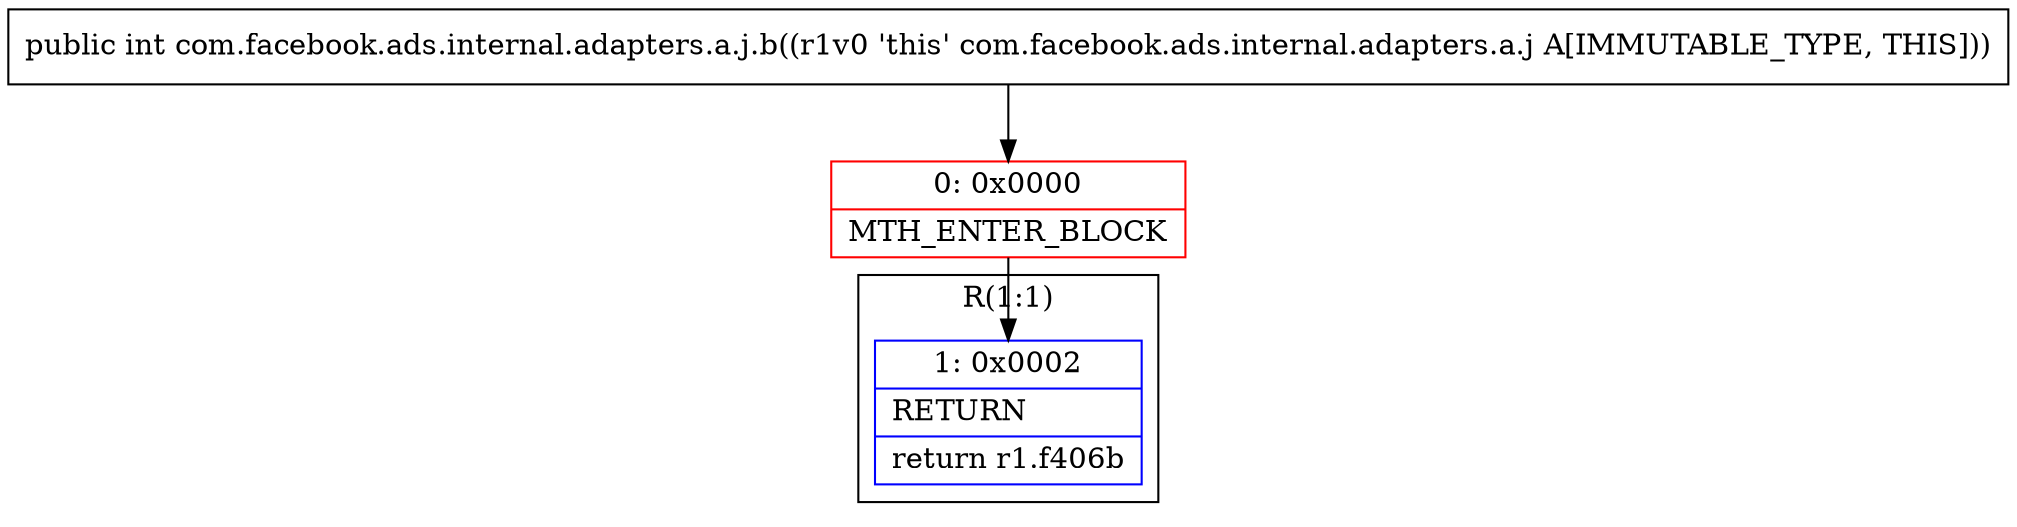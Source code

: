 digraph "CFG forcom.facebook.ads.internal.adapters.a.j.b()I" {
subgraph cluster_Region_1088100925 {
label = "R(1:1)";
node [shape=record,color=blue];
Node_1 [shape=record,label="{1\:\ 0x0002|RETURN\l|return r1.f406b\l}"];
}
Node_0 [shape=record,color=red,label="{0\:\ 0x0000|MTH_ENTER_BLOCK\l}"];
MethodNode[shape=record,label="{public int com.facebook.ads.internal.adapters.a.j.b((r1v0 'this' com.facebook.ads.internal.adapters.a.j A[IMMUTABLE_TYPE, THIS])) }"];
MethodNode -> Node_0;
Node_0 -> Node_1;
}

